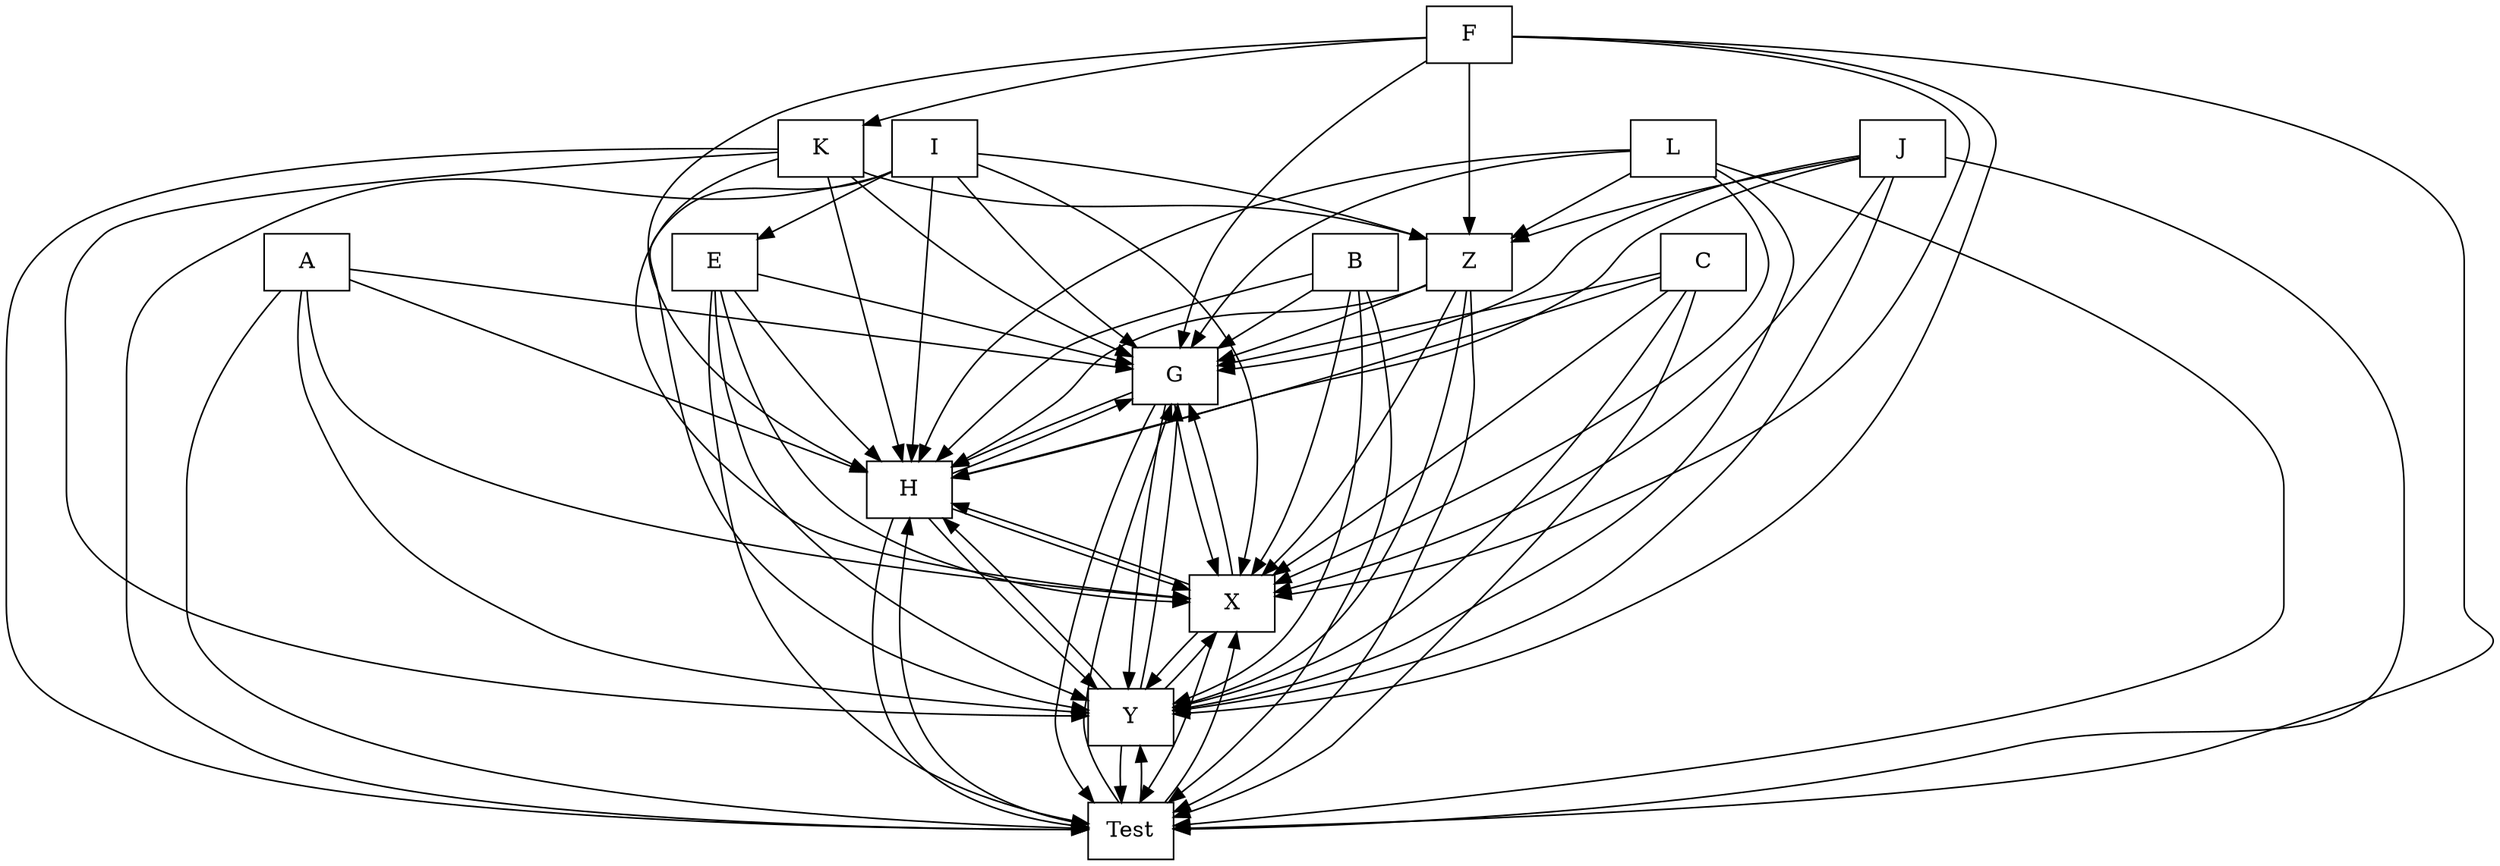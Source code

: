 digraph{
graph [rankdir=TB];
node [shape=box];
edge [arrowhead=normal];
0[label="E",]
1[label="F",]
2[label="G",]
3[label="A",]
4[label="B",]
5[label="C",]
6[label="L",]
7[label="H",]
8[label="I",]
9[label="J",]
10[label="K",]
11[label="Test",]
12[label="Y",]
13[label="X",]
14[label="Z",]
0->2[label="",]
0->7[label="",]
0->11[label="",]
0->12[label="",]
0->13[label="",]
1->2[label="",]
1->7[label="",]
1->10[label="",]
1->11[label="",]
1->12[label="",]
1->13[label="",]
1->14[label="",]
2->7[label="",]
2->11[label="",]
2->12[label="",]
2->13[label="",]
3->2[label="",]
3->7[label="",]
3->11[label="",]
3->12[label="",]
3->13[label="",]
4->2[label="",]
4->7[label="",]
4->11[label="",]
4->12[label="",]
4->13[label="",]
5->2[label="",]
5->7[label="",]
5->11[label="",]
5->12[label="",]
5->13[label="",]
6->2[label="",]
6->7[label="",]
6->11[label="",]
6->12[label="",]
6->13[label="",]
6->14[label="",]
7->2[label="",]
7->11[label="",]
7->12[label="",]
7->13[label="",]
8->0[label="",]
8->2[label="",]
8->7[label="",]
8->11[label="",]
8->12[label="",]
8->13[label="",]
8->14[label="",]
9->2[label="",]
9->7[label="",]
9->11[label="",]
9->12[label="",]
9->13[label="",]
9->14[label="",]
10->2[label="",]
10->7[label="",]
10->11[label="",]
10->12[label="",]
10->13[label="",]
10->14[label="",]
11->2[label="",]
11->7[label="",]
11->12[label="",]
11->13[label="",]
12->2[label="",]
12->7[label="",]
12->11[label="",]
12->13[label="",]
13->2[label="",]
13->7[label="",]
13->11[label="",]
13->12[label="",]
14->2[label="",]
14->7[label="",]
14->11[label="",]
14->12[label="",]
14->13[label="",]
}
